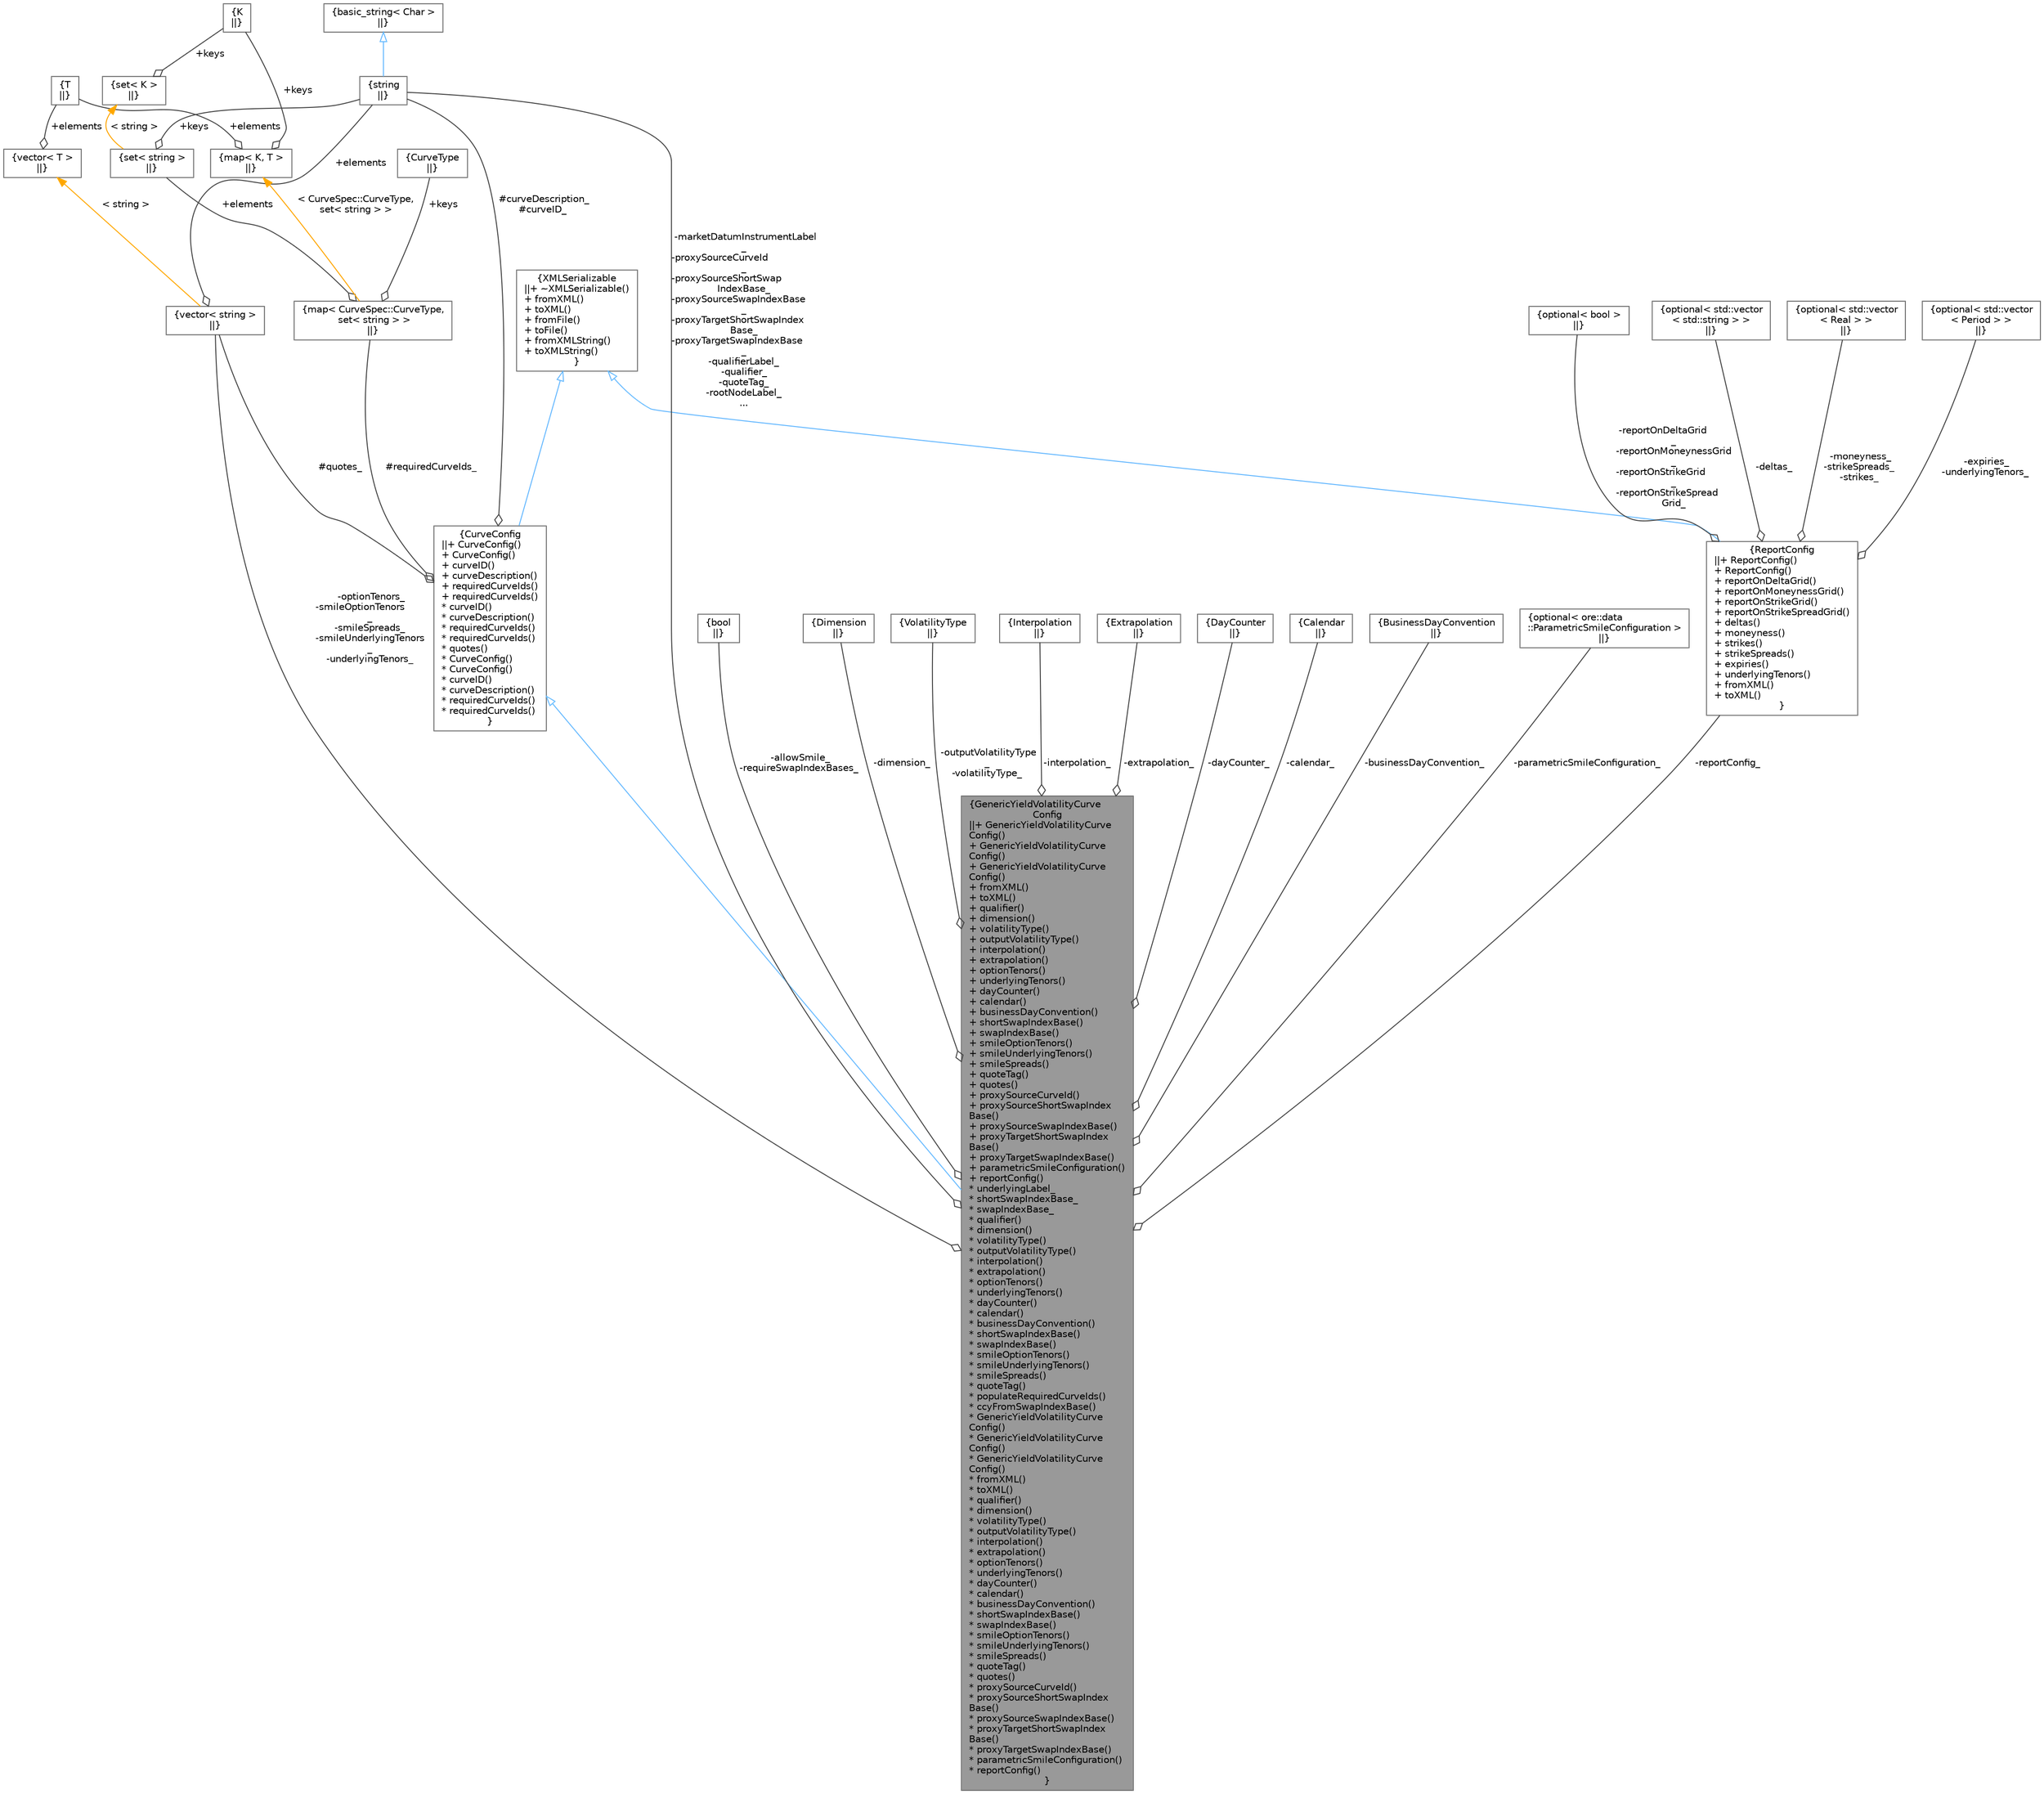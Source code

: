 digraph "GenericYieldVolatilityCurveConfig"
{
 // INTERACTIVE_SVG=YES
 // LATEX_PDF_SIZE
  bgcolor="transparent";
  edge [fontname=Helvetica,fontsize=10,labelfontname=Helvetica,labelfontsize=10];
  node [fontname=Helvetica,fontsize=10,shape=box,height=0.2,width=0.4];
  Node1 [label="{GenericYieldVolatilityCurve\lConfig\n||+ GenericYieldVolatilityCurve\lConfig()\l+ GenericYieldVolatilityCurve\lConfig()\l+ GenericYieldVolatilityCurve\lConfig()\l+ fromXML()\l+ toXML()\l+ qualifier()\l+ dimension()\l+ volatilityType()\l+ outputVolatilityType()\l+ interpolation()\l+ extrapolation()\l+ optionTenors()\l+ underlyingTenors()\l+ dayCounter()\l+ calendar()\l+ businessDayConvention()\l+ shortSwapIndexBase()\l+ swapIndexBase()\l+ smileOptionTenors()\l+ smileUnderlyingTenors()\l+ smileSpreads()\l+ quoteTag()\l+ quotes()\l+ proxySourceCurveId()\l+ proxySourceShortSwapIndex\lBase()\l+ proxySourceSwapIndexBase()\l+ proxyTargetShortSwapIndex\lBase()\l+ proxyTargetSwapIndexBase()\l+ parametricSmileConfiguration()\l+ reportConfig()\l* underlyingLabel_\l* shortSwapIndexBase_\l* swapIndexBase_\l* qualifier()\l* dimension()\l* volatilityType()\l* outputVolatilityType()\l* interpolation()\l* extrapolation()\l* optionTenors()\l* underlyingTenors()\l* dayCounter()\l* calendar()\l* businessDayConvention()\l* shortSwapIndexBase()\l* swapIndexBase()\l* smileOptionTenors()\l* smileUnderlyingTenors()\l* smileSpreads()\l* quoteTag()\l* populateRequiredCurveIds()\l* ccyFromSwapIndexBase()\l* GenericYieldVolatilityCurve\lConfig()\l* GenericYieldVolatilityCurve\lConfig()\l* GenericYieldVolatilityCurve\lConfig()\l* fromXML()\l* toXML()\l* qualifier()\l* dimension()\l* volatilityType()\l* outputVolatilityType()\l* interpolation()\l* extrapolation()\l* optionTenors()\l* underlyingTenors()\l* dayCounter()\l* calendar()\l* businessDayConvention()\l* shortSwapIndexBase()\l* swapIndexBase()\l* smileOptionTenors()\l* smileUnderlyingTenors()\l* smileSpreads()\l* quoteTag()\l* quotes()\l* proxySourceCurveId()\l* proxySourceShortSwapIndex\lBase()\l* proxySourceSwapIndexBase()\l* proxyTargetShortSwapIndex\lBase()\l* proxyTargetSwapIndexBase()\l* parametricSmileConfiguration()\l* reportConfig()\l}",height=0.2,width=0.4,color="gray40", fillcolor="grey60", style="filled", fontcolor="black",tooltip="Generic yield volatility curve configuration class."];
  Node2 -> Node1 [dir="back",color="steelblue1",style="solid",arrowtail="onormal"];
  Node2 [label="{CurveConfig\n||+ CurveConfig()\l+ CurveConfig()\l+ curveID()\l+ curveDescription()\l+ requiredCurveIds()\l+ requiredCurveIds()\l* curveID()\l* curveDescription()\l* requiredCurveIds()\l* requiredCurveIds()\l* quotes()\l* CurveConfig()\l* CurveConfig()\l* curveID()\l* curveDescription()\l* requiredCurveIds()\l* requiredCurveIds()\l}",height=0.2,width=0.4,color="gray40", fillcolor="white", style="filled",URL="$classore_1_1data_1_1_curve_config.html",tooltip="Base curve configuration."];
  Node3 -> Node2 [dir="back",color="steelblue1",style="solid",arrowtail="onormal"];
  Node3 [label="{XMLSerializable\n||+ ~XMLSerializable()\l+ fromXML()\l+ toXML()\l+ fromFile()\l+ toFile()\l+ fromXMLString()\l+ toXMLString()\l}",height=0.2,width=0.4,color="gray40", fillcolor="white", style="filled",URL="$classore_1_1data_1_1_x_m_l_serializable.html",tooltip="Base class for all serializable classes."];
  Node4 -> Node2 [color="grey25",style="solid",label=" #curveDescription_\n#curveID_" ,arrowhead="odiamond"];
  Node4 [label="{string\n||}",height=0.2,width=0.4,color="gray40", fillcolor="white", style="filled",tooltip=" "];
  Node5 -> Node4 [dir="back",color="steelblue1",style="solid",arrowtail="onormal"];
  Node5 [label="{basic_string\< Char \>\n||}",height=0.2,width=0.4,color="gray40", fillcolor="white", style="filled",tooltip=" "];
  Node6 -> Node2 [color="grey25",style="solid",label=" #quotes_" ,arrowhead="odiamond"];
  Node6 [label="{vector\< string \>\n||}",height=0.2,width=0.4,color="gray40", fillcolor="white", style="filled",tooltip=" "];
  Node4 -> Node6 [color="grey25",style="solid",label=" +elements" ,arrowhead="odiamond"];
  Node7 -> Node6 [dir="back",color="orange",style="solid",label=" \< string \>" ];
  Node7 [label="{vector\< T \>\n||}",height=0.2,width=0.4,color="gray40", fillcolor="white", style="filled",tooltip=" "];
  Node8 -> Node7 [color="grey25",style="solid",label=" +elements" ,arrowhead="odiamond"];
  Node8 [label="{T\n||}",height=0.2,width=0.4,color="gray40", fillcolor="white", style="filled",tooltip=" "];
  Node9 -> Node2 [color="grey25",style="solid",label=" #requiredCurveIds_" ,arrowhead="odiamond"];
  Node9 [label="{map\< CurveSpec::CurveType,\l set\< string \> \>\n||}",height=0.2,width=0.4,color="gray40", fillcolor="white", style="filled",tooltip=" "];
  Node10 -> Node9 [color="grey25",style="solid",label=" +keys" ,arrowhead="odiamond"];
  Node10 [label="{CurveType\n||}",height=0.2,width=0.4,color="gray40", fillcolor="white", style="filled",tooltip=" "];
  Node11 -> Node9 [color="grey25",style="solid",label=" +elements" ,arrowhead="odiamond"];
  Node11 [label="{set\< string \>\n||}",height=0.2,width=0.4,color="gray40", fillcolor="white", style="filled",tooltip=" "];
  Node4 -> Node11 [color="grey25",style="solid",label=" +keys" ,arrowhead="odiamond"];
  Node12 -> Node11 [dir="back",color="orange",style="solid",label=" \< string \>" ];
  Node12 [label="{set\< K \>\n||}",height=0.2,width=0.4,color="gray40", fillcolor="white", style="filled",tooltip=" "];
  Node13 -> Node12 [color="grey25",style="solid",label=" +keys" ,arrowhead="odiamond"];
  Node13 [label="{K\n||}",height=0.2,width=0.4,color="gray40", fillcolor="white", style="filled",tooltip=" "];
  Node14 -> Node9 [dir="back",color="orange",style="solid",label=" \< CurveSpec::CurveType,\l set\< string \> \>" ];
  Node14 [label="{map\< K, T \>\n||}",height=0.2,width=0.4,color="gray40", fillcolor="white", style="filled",tooltip=" "];
  Node13 -> Node14 [color="grey25",style="solid",label=" +keys" ,arrowhead="odiamond"];
  Node8 -> Node14 [color="grey25",style="solid",label=" +elements" ,arrowhead="odiamond"];
  Node4 -> Node1 [color="grey25",style="solid",label=" -marketDatumInstrumentLabel\l_\n-proxySourceCurveId\l_\n-proxySourceShortSwap\lIndexBase_\n-proxySourceSwapIndexBase\l_\n-proxyTargetShortSwapIndex\lBase_\n-proxyTargetSwapIndexBase\l_\n-qualifierLabel_\n-qualifier_\n-quoteTag_\n-rootNodeLabel_\n..." ,arrowhead="odiamond"];
  Node15 -> Node1 [color="grey25",style="solid",label=" -allowSmile_\n-requireSwapIndexBases_" ,arrowhead="odiamond"];
  Node15 [label="{bool\n||}",height=0.2,width=0.4,color="gray40", fillcolor="white", style="filled",URL="$classbool.html",tooltip=" "];
  Node16 -> Node1 [color="grey25",style="solid",label=" -dimension_" ,arrowhead="odiamond"];
  Node16 [label="{Dimension\n||}",height=0.2,width=0.4,color="gray40", fillcolor="white", style="filled",tooltip=" "];
  Node17 -> Node1 [color="grey25",style="solid",label=" -outputVolatilityType\l_\n-volatilityType_" ,arrowhead="odiamond"];
  Node17 [label="{VolatilityType\n||}",height=0.2,width=0.4,color="gray40", fillcolor="white", style="filled",tooltip=" "];
  Node18 -> Node1 [color="grey25",style="solid",label=" -interpolation_" ,arrowhead="odiamond"];
  Node18 [label="{Interpolation\n||}",height=0.2,width=0.4,color="gray40", fillcolor="white", style="filled",tooltip=" "];
  Node19 -> Node1 [color="grey25",style="solid",label=" -extrapolation_" ,arrowhead="odiamond"];
  Node19 [label="{Extrapolation\n||}",height=0.2,width=0.4,color="gray40", fillcolor="white", style="filled",tooltip=" "];
  Node6 -> Node1 [color="grey25",style="solid",label=" -optionTenors_\n-smileOptionTenors\l_\n-smileSpreads_\n-smileUnderlyingTenors\l_\n-underlyingTenors_" ,arrowhead="odiamond"];
  Node20 -> Node1 [color="grey25",style="solid",label=" -dayCounter_" ,arrowhead="odiamond"];
  Node20 [label="{DayCounter\n||}",height=0.2,width=0.4,color="gray40", fillcolor="white", style="filled",tooltip=" "];
  Node21 -> Node1 [color="grey25",style="solid",label=" -calendar_" ,arrowhead="odiamond"];
  Node21 [label="{Calendar\n||}",height=0.2,width=0.4,color="gray40", fillcolor="white", style="filled",tooltip=" "];
  Node22 -> Node1 [color="grey25",style="solid",label=" -businessDayConvention_" ,arrowhead="odiamond"];
  Node22 [label="{BusinessDayConvention\n||}",height=0.2,width=0.4,color="gray40", fillcolor="white", style="filled",tooltip=" "];
  Node23 -> Node1 [color="grey25",style="solid",label=" -parametricSmileConfiguration_" ,arrowhead="odiamond"];
  Node23 [label="{optional\< ore::data\l::ParametricSmileConfiguration \>\n||}",height=0.2,width=0.4,color="gray40", fillcolor="white", style="filled",tooltip=" "];
  Node24 -> Node1 [color="grey25",style="solid",label=" -reportConfig_" ,arrowhead="odiamond"];
  Node24 [label="{ReportConfig\n||+ ReportConfig()\l+ ReportConfig()\l+ reportOnDeltaGrid()\l+ reportOnMoneynessGrid()\l+ reportOnStrikeGrid()\l+ reportOnStrikeSpreadGrid()\l+ deltas()\l+ moneyness()\l+ strikes()\l+ strikeSpreads()\l+ expiries()\l+ underlyingTenors()\l+ fromXML()\l+ toXML()\l}",height=0.2,width=0.4,color="gray40", fillcolor="white", style="filled",URL="$classore_1_1data_1_1_report_config.html",tooltip=" "];
  Node3 -> Node24 [dir="back",color="steelblue1",style="solid",arrowtail="onormal"];
  Node25 -> Node24 [color="grey25",style="solid",label=" -reportOnDeltaGrid\l_\n-reportOnMoneynessGrid\l_\n-reportOnStrikeGrid\l_\n-reportOnStrikeSpread\lGrid_" ,arrowhead="odiamond"];
  Node25 [label="{optional\< bool \>\n||}",height=0.2,width=0.4,color="gray40", fillcolor="white", style="filled",tooltip=" "];
  Node26 -> Node24 [color="grey25",style="solid",label=" -deltas_" ,arrowhead="odiamond"];
  Node26 [label="{optional\< std::vector\l\< std::string \> \>\n||}",height=0.2,width=0.4,color="gray40", fillcolor="white", style="filled",tooltip=" "];
  Node27 -> Node24 [color="grey25",style="solid",label=" -moneyness_\n-strikeSpreads_\n-strikes_" ,arrowhead="odiamond"];
  Node27 [label="{optional\< std::vector\l\< Real \> \>\n||}",height=0.2,width=0.4,color="gray40", fillcolor="white", style="filled",tooltip=" "];
  Node28 -> Node24 [color="grey25",style="solid",label=" -expiries_\n-underlyingTenors_" ,arrowhead="odiamond"];
  Node28 [label="{optional\< std::vector\l\< Period \> \>\n||}",height=0.2,width=0.4,color="gray40", fillcolor="white", style="filled",tooltip=" "];
}
